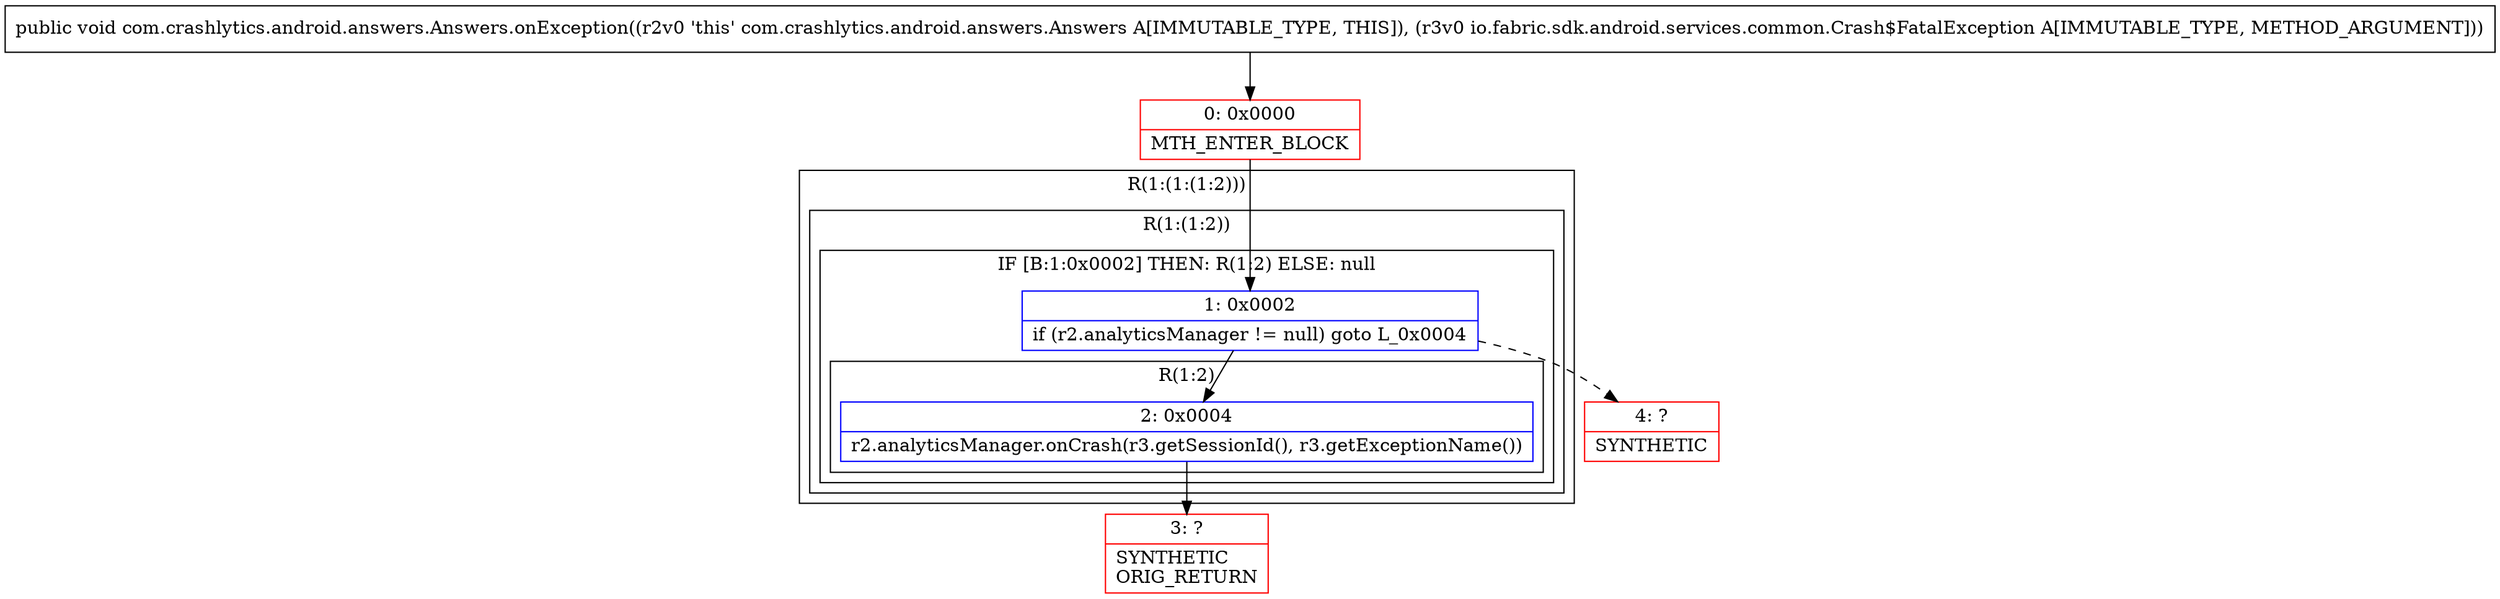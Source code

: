 digraph "CFG forcom.crashlytics.android.answers.Answers.onException(Lio\/fabric\/sdk\/android\/services\/common\/Crash$FatalException;)V" {
subgraph cluster_Region_1636419335 {
label = "R(1:(1:(1:2)))";
node [shape=record,color=blue];
subgraph cluster_Region_654999146 {
label = "R(1:(1:2))";
node [shape=record,color=blue];
subgraph cluster_IfRegion_548155273 {
label = "IF [B:1:0x0002] THEN: R(1:2) ELSE: null";
node [shape=record,color=blue];
Node_1 [shape=record,label="{1\:\ 0x0002|if (r2.analyticsManager != null) goto L_0x0004\l}"];
subgraph cluster_Region_625236401 {
label = "R(1:2)";
node [shape=record,color=blue];
Node_2 [shape=record,label="{2\:\ 0x0004|r2.analyticsManager.onCrash(r3.getSessionId(), r3.getExceptionName())\l}"];
}
}
}
}
Node_0 [shape=record,color=red,label="{0\:\ 0x0000|MTH_ENTER_BLOCK\l}"];
Node_3 [shape=record,color=red,label="{3\:\ ?|SYNTHETIC\lORIG_RETURN\l}"];
Node_4 [shape=record,color=red,label="{4\:\ ?|SYNTHETIC\l}"];
MethodNode[shape=record,label="{public void com.crashlytics.android.answers.Answers.onException((r2v0 'this' com.crashlytics.android.answers.Answers A[IMMUTABLE_TYPE, THIS]), (r3v0 io.fabric.sdk.android.services.common.Crash$FatalException A[IMMUTABLE_TYPE, METHOD_ARGUMENT])) }"];
MethodNode -> Node_0;
Node_1 -> Node_2;
Node_1 -> Node_4[style=dashed];
Node_2 -> Node_3;
Node_0 -> Node_1;
}

